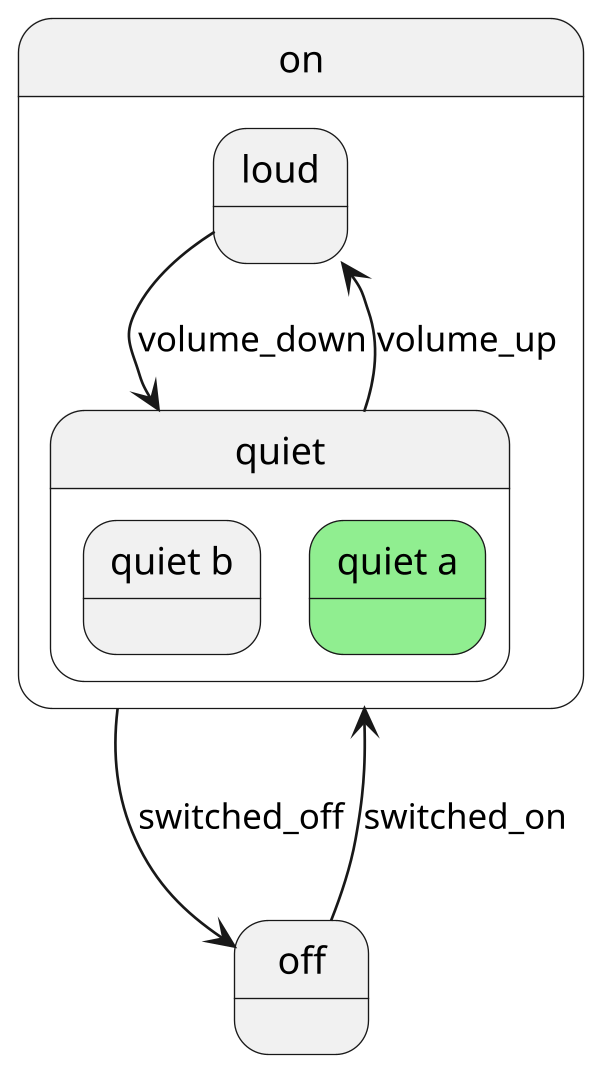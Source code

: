 @startuml
scale 600 width
state "on" as on  {
    state "loud" as loud  {
    }
    state "quiet" as quiet  {
        state "quiet b" as quiet_b  {
        }
        state "quiet a" as quiet_a #LightGreen {
        }
    }
}
state "off" as off  {
}
loud --> quiet : volume_down
quiet --> loud : volume_up
on --> off : switched_off
off --> on : switched_on
 
@enduml
